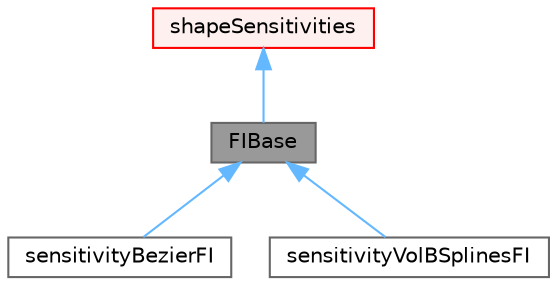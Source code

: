 digraph "FIBase"
{
 // LATEX_PDF_SIZE
  bgcolor="transparent";
  edge [fontname=Helvetica,fontsize=10,labelfontname=Helvetica,labelfontsize=10];
  node [fontname=Helvetica,fontsize=10,shape=box,height=0.2,width=0.4];
  Node1 [id="Node000001",label="FIBase",height=0.2,width=0.4,color="gray40", fillcolor="grey60", style="filled", fontcolor="black",tooltip="Base class for Field Integral-based sensitivity derivatives."];
  Node2 -> Node1 [id="edge1_Node000001_Node000002",dir="back",color="steelblue1",style="solid",tooltip=" "];
  Node2 [id="Node000002",label="shapeSensitivities",height=0.2,width=0.4,color="red", fillcolor="#FFF0F0", style="filled",URL="$classFoam_1_1incompressible_1_1shapeSensitivities.html",tooltip=" "];
  Node1 -> Node6 [id="edge2_Node000001_Node000006",dir="back",color="steelblue1",style="solid",tooltip=" "];
  Node6 [id="Node000006",label="sensitivityBezierFI",height=0.2,width=0.4,color="gray40", fillcolor="white", style="filled",URL="$classFoam_1_1incompressible_1_1sensitivityBezierFI.html",tooltip="Calculation of adjoint based sensitivities for Bezier control points using the FI appoach."];
  Node1 -> Node7 [id="edge3_Node000001_Node000007",dir="back",color="steelblue1",style="solid",tooltip=" "];
  Node7 [id="Node000007",label="sensitivityVolBSplinesFI",height=0.2,width=0.4,color="gray40", fillcolor="white", style="filled",URL="$classFoam_1_1incompressible_1_1sensitivityVolBSplinesFI.html",tooltip="Calculation of adjoint based sensitivities at vol B-Splines control points using the FI approach."];
}
